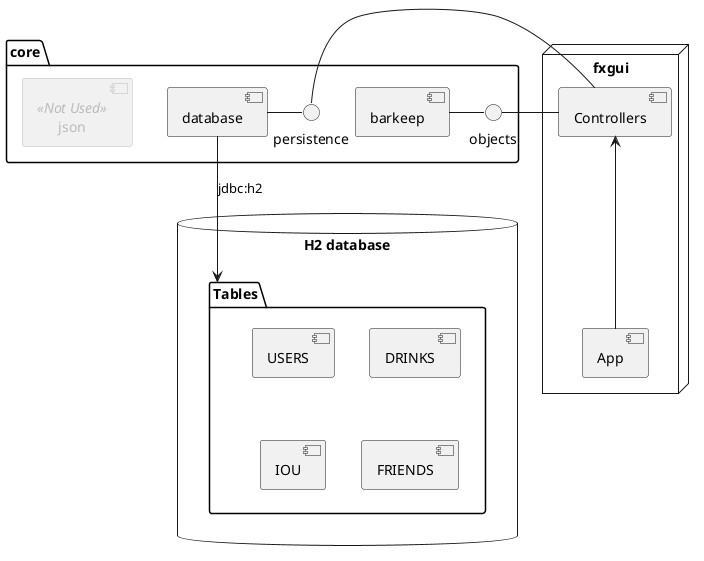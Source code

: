 @startuml moduleRelation
package "core" {
  [barkeep] -objects
  [database] - persistence

[json] <<Not Used>>
}

node "fxgui" {
[Controllers] <-- [App]
[Controllers] - objects
[Controllers] - persistence
}


database "H2 database" {
  folder "Tables" as db {
    [USERS]
[DRINKS]
[IOU]
[FRIENDS]
  }
}


[database] --> db : jdbc:h2

skinparam component{
FontColor<<Not Used>> #BBBBBB
BorderColor<<Not Used>> #BBBBBB
}
@enduml